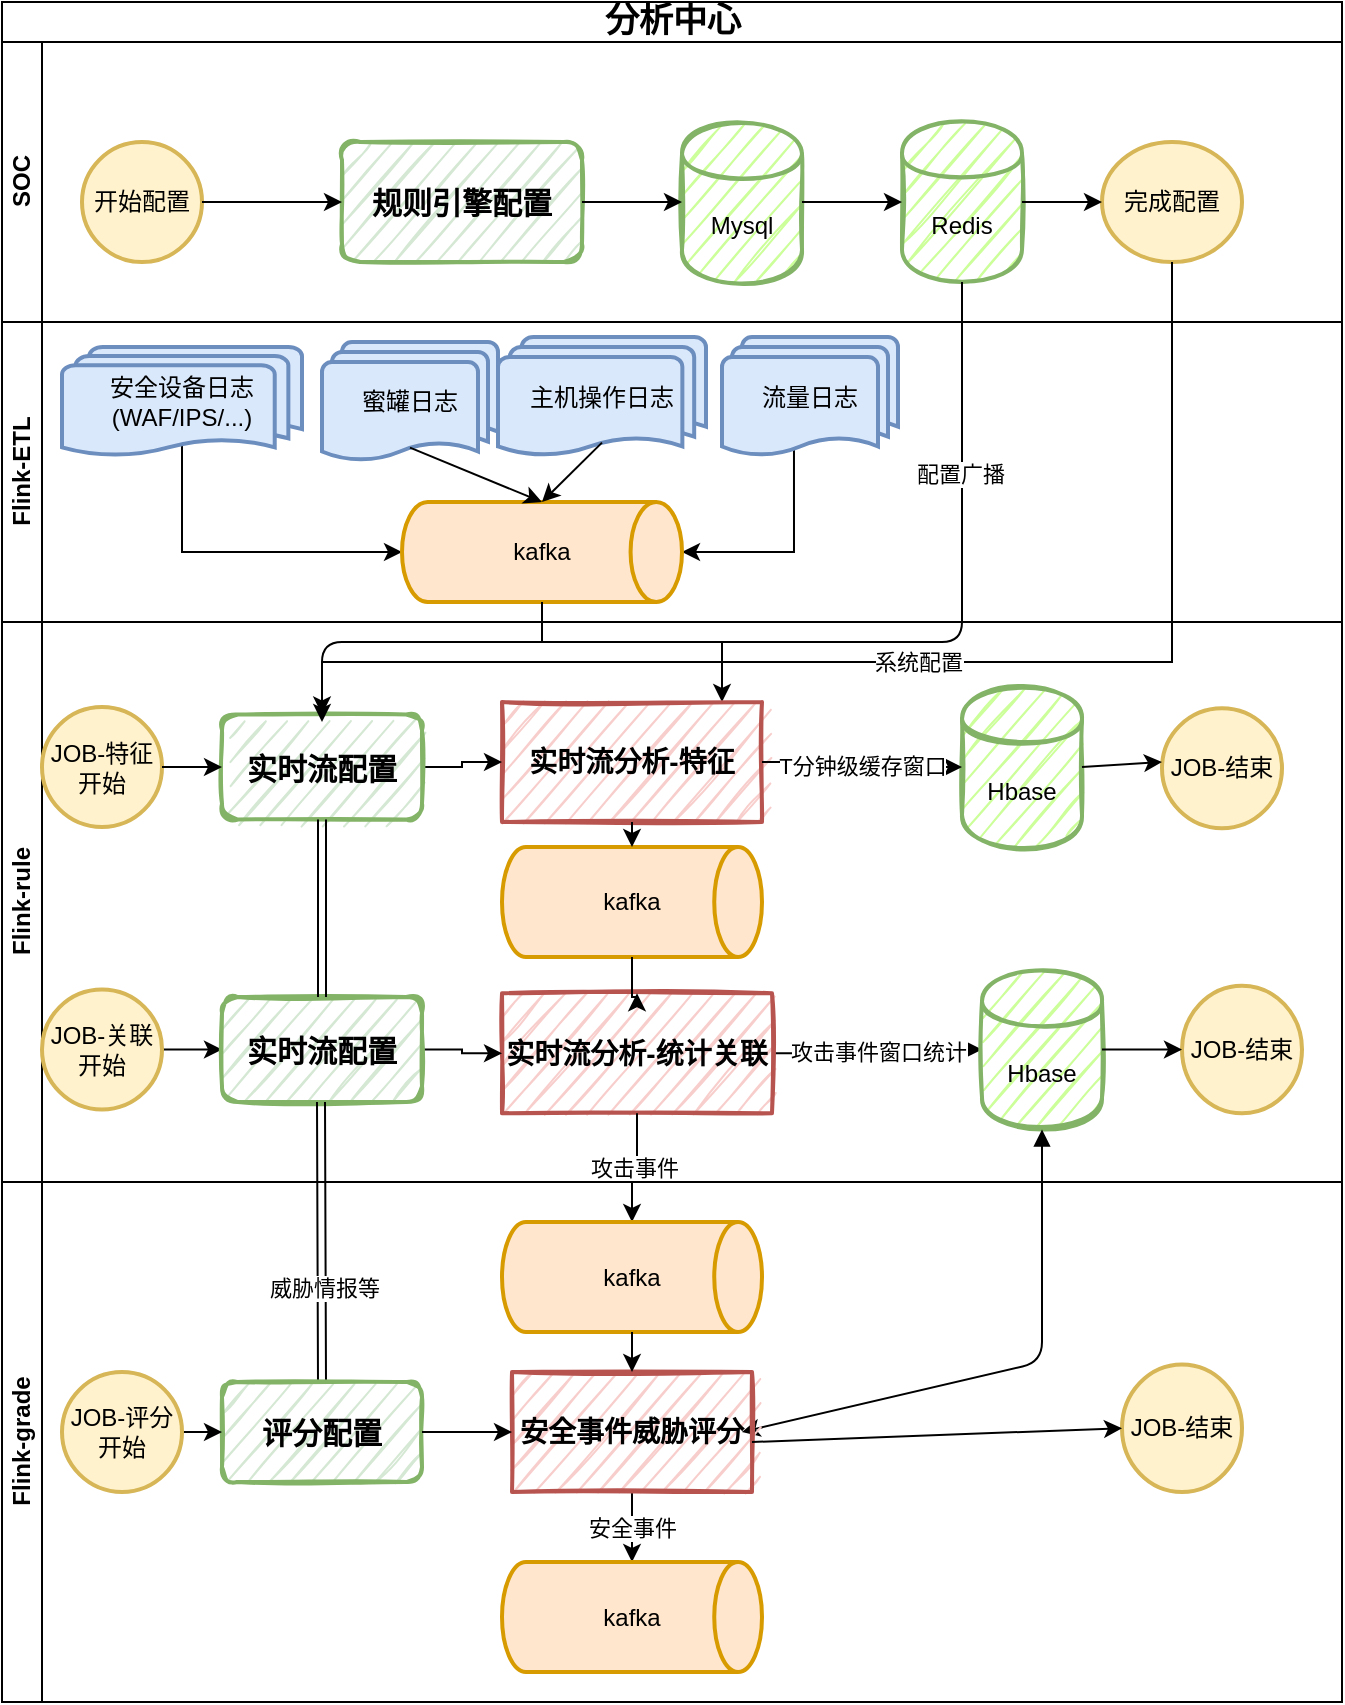 <mxfile version="13.8.6" type="github">
  <diagram id="prtHgNgQTEPvFCAcTncT" name="Page-1">
    <mxGraphModel dx="1422" dy="762" grid="1" gridSize="10" guides="1" tooltips="1" connect="1" arrows="1" fold="1" page="1" pageScale="1" pageWidth="827" pageHeight="1169" math="0" shadow="0">
      <root>
        <mxCell id="0" />
        <mxCell id="1" parent="0" />
        <mxCell id="JIy4gKWHAp-9yZtMN4gZ-5" value="分析中心" style="swimlane;html=1;childLayout=stackLayout;resizeParent=1;resizeParentMax=0;horizontal=1;startSize=20;horizontalStack=0;fontStyle=1;fontSize=17;" parent="1" vertex="1">
          <mxGeometry x="430" y="80" width="670" height="850" as="geometry" />
        </mxCell>
        <mxCell id="JIy4gKWHAp-9yZtMN4gZ-6" value="SOC" style="swimlane;html=1;startSize=20;horizontal=0;" parent="JIy4gKWHAp-9yZtMN4gZ-5" vertex="1">
          <mxGeometry y="20" width="670" height="140" as="geometry" />
        </mxCell>
        <mxCell id="JIy4gKWHAp-9yZtMN4gZ-14" value="开始配置" style="strokeWidth=2;html=1;shape=mxgraph.flowchart.start_2;whiteSpace=wrap;fillColor=#fff2cc;strokeColor=#d6b656;" parent="JIy4gKWHAp-9yZtMN4gZ-6" vertex="1">
          <mxGeometry x="40" y="50" width="60" height="60" as="geometry" />
        </mxCell>
        <mxCell id="JIy4gKWHAp-9yZtMN4gZ-25" value="Mysql" style="shape=cylinder;whiteSpace=wrap;html=1;boundedLbl=1;backgroundOutline=1;strokeWidth=2;strokeColor=#82b366;fillColor=#CCFF99;sketch=1;" parent="JIy4gKWHAp-9yZtMN4gZ-6" vertex="1">
          <mxGeometry x="340" y="40" width="60" height="80" as="geometry" />
        </mxCell>
        <mxCell id="JIy4gKWHAp-9yZtMN4gZ-27" value="Redis" style="shape=cylinder;whiteSpace=wrap;html=1;boundedLbl=1;backgroundOutline=1;strokeWidth=2;strokeColor=#82b366;fillColor=#CCFF99;sketch=1;" parent="JIy4gKWHAp-9yZtMN4gZ-6" vertex="1">
          <mxGeometry x="450" y="40" width="60" height="80" as="geometry" />
        </mxCell>
        <mxCell id="JIy4gKWHAp-9yZtMN4gZ-28" value="" style="edgeStyle=orthogonalEdgeStyle;rounded=0;orthogonalLoop=1;jettySize=auto;html=1;" parent="JIy4gKWHAp-9yZtMN4gZ-6" source="JIy4gKWHAp-9yZtMN4gZ-25" target="JIy4gKWHAp-9yZtMN4gZ-27" edge="1">
          <mxGeometry relative="1" as="geometry" />
        </mxCell>
        <mxCell id="JIy4gKWHAp-9yZtMN4gZ-23" value="规则引擎配置" style="whiteSpace=wrap;html=1;strokeWidth=2;rounded=1;shadow=0;fontSize=15;fontStyle=1;strokeColor=#82b366;fillColor=#d5e8d4;glass=0;sketch=1;" parent="JIy4gKWHAp-9yZtMN4gZ-6" vertex="1">
          <mxGeometry x="170" y="50" width="120" height="60" as="geometry" />
        </mxCell>
        <mxCell id="JIy4gKWHAp-9yZtMN4gZ-24" value="" style="edgeStyle=orthogonalEdgeStyle;rounded=0;orthogonalLoop=1;jettySize=auto;html=1;" parent="JIy4gKWHAp-9yZtMN4gZ-6" source="JIy4gKWHAp-9yZtMN4gZ-14" target="JIy4gKWHAp-9yZtMN4gZ-23" edge="1">
          <mxGeometry relative="1" as="geometry" />
        </mxCell>
        <mxCell id="JIy4gKWHAp-9yZtMN4gZ-26" value="" style="edgeStyle=orthogonalEdgeStyle;rounded=0;orthogonalLoop=1;jettySize=auto;html=1;" parent="JIy4gKWHAp-9yZtMN4gZ-6" source="JIy4gKWHAp-9yZtMN4gZ-23" target="JIy4gKWHAp-9yZtMN4gZ-25" edge="1">
          <mxGeometry relative="1" as="geometry" />
        </mxCell>
        <mxCell id="JIy4gKWHAp-9yZtMN4gZ-29" value="完成配置" style="ellipse;whiteSpace=wrap;html=1;strokeWidth=2;fillColor=#fff2cc;strokeColor=#d6b656;sketch=0;" parent="JIy4gKWHAp-9yZtMN4gZ-6" vertex="1">
          <mxGeometry x="550" y="50" width="70" height="60" as="geometry" />
        </mxCell>
        <mxCell id="JIy4gKWHAp-9yZtMN4gZ-30" value="" style="edgeStyle=orthogonalEdgeStyle;rounded=0;orthogonalLoop=1;jettySize=auto;html=1;" parent="JIy4gKWHAp-9yZtMN4gZ-6" source="JIy4gKWHAp-9yZtMN4gZ-27" target="JIy4gKWHAp-9yZtMN4gZ-29" edge="1">
          <mxGeometry relative="1" as="geometry" />
        </mxCell>
        <mxCell id="JIy4gKWHAp-9yZtMN4gZ-7" value="Flink-ETL" style="swimlane;html=1;startSize=20;horizontal=0;" parent="JIy4gKWHAp-9yZtMN4gZ-5" vertex="1">
          <mxGeometry y="160" width="670" height="150" as="geometry" />
        </mxCell>
        <mxCell id="JIy4gKWHAp-9yZtMN4gZ-43" style="edgeStyle=orthogonalEdgeStyle;rounded=0;orthogonalLoop=1;jettySize=auto;html=1;exitX=0.5;exitY=0.88;exitDx=0;exitDy=0;exitPerimeter=0;entryX=0;entryY=0.5;entryDx=0;entryDy=0;entryPerimeter=0;" parent="JIy4gKWHAp-9yZtMN4gZ-7" source="JIy4gKWHAp-9yZtMN4gZ-31" target="JIy4gKWHAp-9yZtMN4gZ-32" edge="1">
          <mxGeometry relative="1" as="geometry">
            <mxPoint x="170" y="115" as="targetPoint" />
            <Array as="points">
              <mxPoint x="90" y="115" />
            </Array>
          </mxGeometry>
        </mxCell>
        <mxCell id="JIy4gKWHAp-9yZtMN4gZ-31" value="安全设备日志(WAF/IPS/...)" style="strokeWidth=2;html=1;shape=mxgraph.flowchart.multi-document;whiteSpace=wrap;fillColor=#dae8fc;strokeColor=#6c8ebf;" parent="JIy4gKWHAp-9yZtMN4gZ-7" vertex="1">
          <mxGeometry x="30" y="12.5" width="120" height="55" as="geometry" />
        </mxCell>
        <mxCell id="JIy4gKWHAp-9yZtMN4gZ-33" value="蜜罐日志" style="strokeWidth=2;html=1;shape=mxgraph.flowchart.multi-document;whiteSpace=wrap;fillColor=#dae8fc;strokeColor=#6c8ebf;" parent="JIy4gKWHAp-9yZtMN4gZ-7" vertex="1">
          <mxGeometry x="160" y="10" width="88" height="60" as="geometry" />
        </mxCell>
        <mxCell id="JIy4gKWHAp-9yZtMN4gZ-34" value="主机操作日志" style="strokeWidth=2;html=1;shape=mxgraph.flowchart.multi-document;whiteSpace=wrap;fillColor=#dae8fc;strokeColor=#6c8ebf;" parent="JIy4gKWHAp-9yZtMN4gZ-7" vertex="1">
          <mxGeometry x="248" y="7.5" width="104" height="60" as="geometry" />
        </mxCell>
        <mxCell id="JIy4gKWHAp-9yZtMN4gZ-47" style="edgeStyle=orthogonalEdgeStyle;rounded=0;orthogonalLoop=1;jettySize=auto;html=1;entryX=1;entryY=0.5;entryDx=0;entryDy=0;entryPerimeter=0;exitX=0.409;exitY=0.917;exitDx=0;exitDy=0;exitPerimeter=0;" parent="JIy4gKWHAp-9yZtMN4gZ-7" source="JIy4gKWHAp-9yZtMN4gZ-35" target="JIy4gKWHAp-9yZtMN4gZ-32" edge="1">
          <mxGeometry relative="1" as="geometry">
            <Array as="points">
              <mxPoint x="396" y="115" />
            </Array>
          </mxGeometry>
        </mxCell>
        <mxCell id="JIy4gKWHAp-9yZtMN4gZ-35" value="流量日志" style="strokeWidth=2;html=1;shape=mxgraph.flowchart.multi-document;whiteSpace=wrap;fillColor=#dae8fc;strokeColor=#6c8ebf;" parent="JIy4gKWHAp-9yZtMN4gZ-7" vertex="1">
          <mxGeometry x="360" y="7.5" width="88" height="60" as="geometry" />
        </mxCell>
        <mxCell id="JIy4gKWHAp-9yZtMN4gZ-32" value="kafka" style="strokeWidth=2;html=1;shape=mxgraph.flowchart.direct_data;whiteSpace=wrap;fillColor=#ffe6cc;strokeColor=#d79b00;labelBackgroundColor=none;shadow=0;sketch=0;" parent="JIy4gKWHAp-9yZtMN4gZ-7" vertex="1">
          <mxGeometry x="200" y="90" width="140" height="50" as="geometry" />
        </mxCell>
        <mxCell id="JIy4gKWHAp-9yZtMN4gZ-45" value="" style="endArrow=classic;html=1;exitX=0.5;exitY=0.88;exitDx=0;exitDy=0;exitPerimeter=0;entryX=0.5;entryY=0;entryDx=0;entryDy=0;entryPerimeter=0;" parent="JIy4gKWHAp-9yZtMN4gZ-7" source="JIy4gKWHAp-9yZtMN4gZ-33" target="JIy4gKWHAp-9yZtMN4gZ-32" edge="1">
          <mxGeometry width="50" height="50" relative="1" as="geometry">
            <mxPoint x="230" y="110" as="sourcePoint" />
            <mxPoint x="280" y="60" as="targetPoint" />
          </mxGeometry>
        </mxCell>
        <mxCell id="JIy4gKWHAp-9yZtMN4gZ-46" value="" style="endArrow=classic;html=1;exitX=0.5;exitY=0.88;exitDx=0;exitDy=0;exitPerimeter=0;entryX=0.5;entryY=0;entryDx=0;entryDy=0;entryPerimeter=0;" parent="JIy4gKWHAp-9yZtMN4gZ-7" source="JIy4gKWHAp-9yZtMN4gZ-34" target="JIy4gKWHAp-9yZtMN4gZ-32" edge="1">
          <mxGeometry width="50" height="50" relative="1" as="geometry">
            <mxPoint x="380" y="150" as="sourcePoint" />
            <mxPoint x="250" y="80" as="targetPoint" />
          </mxGeometry>
        </mxCell>
        <mxCell id="JIy4gKWHAp-9yZtMN4gZ-50" value="" style="edgeStyle=orthogonalEdgeStyle;rounded=0;orthogonalLoop=1;jettySize=auto;html=1;" parent="JIy4gKWHAp-9yZtMN4gZ-5" source="JIy4gKWHAp-9yZtMN4gZ-32" target="JIy4gKWHAp-9yZtMN4gZ-49" edge="1">
          <mxGeometry relative="1" as="geometry">
            <Array as="points">
              <mxPoint x="270" y="320" />
              <mxPoint x="360" y="320" />
            </Array>
          </mxGeometry>
        </mxCell>
        <mxCell id="JIy4gKWHAp-9yZtMN4gZ-54" value="" style="endArrow=classic;html=1;exitX=0.5;exitY=1;exitDx=0;exitDy=0;entryX=0.5;entryY=0;entryDx=0;entryDy=0;" parent="JIy4gKWHAp-9yZtMN4gZ-5" source="JIy4gKWHAp-9yZtMN4gZ-27" target="JIy4gKWHAp-9yZtMN4gZ-56" edge="1">
          <mxGeometry width="50" height="50" relative="1" as="geometry">
            <mxPoint x="490" y="270" as="sourcePoint" />
            <mxPoint x="160" y="350" as="targetPoint" />
            <Array as="points">
              <mxPoint x="480" y="320" />
              <mxPoint x="160" y="320" />
            </Array>
          </mxGeometry>
        </mxCell>
        <mxCell id="JIy4gKWHAp-9yZtMN4gZ-55" value="配置广播" style="edgeLabel;html=1;align=center;verticalAlign=middle;resizable=0;points=[];" parent="JIy4gKWHAp-9yZtMN4gZ-54" vertex="1" connectable="0">
          <mxGeometry x="-0.642" y="-1" relative="1" as="geometry">
            <mxPoint as="offset" />
          </mxGeometry>
        </mxCell>
        <mxCell id="JIy4gKWHAp-9yZtMN4gZ-8" value="Flink-rule" style="swimlane;html=1;startSize=20;horizontal=0;" parent="JIy4gKWHAp-9yZtMN4gZ-5" vertex="1">
          <mxGeometry y="310" width="670" height="280" as="geometry" />
        </mxCell>
        <mxCell id="JIy4gKWHAp-9yZtMN4gZ-49" value="实时流分析-特征" style="whiteSpace=wrap;html=1;strokeWidth=2;fillColor=#f8cecc;strokeColor=#b85450;sketch=1;fontStyle=1;fontSize=14;" parent="JIy4gKWHAp-9yZtMN4gZ-8" vertex="1">
          <mxGeometry x="250" y="40" width="130" height="60" as="geometry" />
        </mxCell>
        <mxCell id="JIy4gKWHAp-9yZtMN4gZ-51" value="Hbase" style="shape=cylinder;whiteSpace=wrap;html=1;boundedLbl=1;backgroundOutline=1;strokeWidth=2;strokeColor=#82b366;fillColor=#CCFF99;sketch=1;" parent="JIy4gKWHAp-9yZtMN4gZ-8" vertex="1">
          <mxGeometry x="480" y="32.5" width="60" height="80" as="geometry" />
        </mxCell>
        <mxCell id="JIy4gKWHAp-9yZtMN4gZ-52" value="T分钟级缓存窗口" style="edgeStyle=orthogonalEdgeStyle;rounded=0;orthogonalLoop=1;jettySize=auto;html=1;" parent="JIy4gKWHAp-9yZtMN4gZ-8" source="JIy4gKWHAp-9yZtMN4gZ-49" target="JIy4gKWHAp-9yZtMN4gZ-51" edge="1">
          <mxGeometry relative="1" as="geometry" />
        </mxCell>
        <mxCell id="JIy4gKWHAp-9yZtMN4gZ-53" value="JOB-特征开始" style="strokeWidth=2;html=1;shape=mxgraph.flowchart.start_2;whiteSpace=wrap;fillColor=#fff2cc;strokeColor=#d6b656;" parent="JIy4gKWHAp-9yZtMN4gZ-8" vertex="1">
          <mxGeometry x="20" y="42.5" width="60" height="60" as="geometry" />
        </mxCell>
        <mxCell id="JIy4gKWHAp-9yZtMN4gZ-59" style="edgeStyle=orthogonalEdgeStyle;rounded=0;orthogonalLoop=1;jettySize=auto;html=1;" parent="JIy4gKWHAp-9yZtMN4gZ-8" source="JIy4gKWHAp-9yZtMN4gZ-56" target="JIy4gKWHAp-9yZtMN4gZ-49" edge="1">
          <mxGeometry relative="1" as="geometry" />
        </mxCell>
        <mxCell id="JIy4gKWHAp-9yZtMN4gZ-56" value="实时流配置" style="whiteSpace=wrap;html=1;strokeWidth=2;fillColor=#d5e8d4;strokeColor=#82b366;rounded=1;shadow=0;glass=0;sketch=1;fontSize=15;fontStyle=1" parent="JIy4gKWHAp-9yZtMN4gZ-8" vertex="1">
          <mxGeometry x="110" y="46.25" width="100" height="52.5" as="geometry" />
        </mxCell>
        <mxCell id="JIy4gKWHAp-9yZtMN4gZ-57" value="" style="edgeStyle=orthogonalEdgeStyle;rounded=0;orthogonalLoop=1;jettySize=auto;html=1;" parent="JIy4gKWHAp-9yZtMN4gZ-8" source="JIy4gKWHAp-9yZtMN4gZ-53" target="JIy4gKWHAp-9yZtMN4gZ-56" edge="1">
          <mxGeometry relative="1" as="geometry" />
        </mxCell>
        <mxCell id="JIy4gKWHAp-9yZtMN4gZ-62" value="kafka" style="strokeWidth=2;html=1;shape=mxgraph.flowchart.direct_data;whiteSpace=wrap;fillColor=#ffe6cc;strokeColor=#d79b00;labelBackgroundColor=none;shadow=0;sketch=0;" parent="JIy4gKWHAp-9yZtMN4gZ-8" vertex="1">
          <mxGeometry x="250" y="112.5" width="130" height="55" as="geometry" />
        </mxCell>
        <mxCell id="JIy4gKWHAp-9yZtMN4gZ-63" value="" style="endArrow=classic;html=1;exitX=0.5;exitY=1;exitDx=0;exitDy=0;" parent="JIy4gKWHAp-9yZtMN4gZ-8" source="JIy4gKWHAp-9yZtMN4gZ-49" target="JIy4gKWHAp-9yZtMN4gZ-62" edge="1">
          <mxGeometry width="50" height="50" relative="1" as="geometry">
            <mxPoint x="310" y="185" as="sourcePoint" />
            <mxPoint x="360" y="135" as="targetPoint" />
            <Array as="points" />
          </mxGeometry>
        </mxCell>
        <mxCell id="JIy4gKWHAp-9yZtMN4gZ-80" value="攻击事件窗口统计" style="edgeStyle=orthogonalEdgeStyle;rounded=0;orthogonalLoop=1;jettySize=auto;html=1;entryX=0;entryY=0.5;entryDx=0;entryDy=0;" parent="JIy4gKWHAp-9yZtMN4gZ-8" source="JIy4gKWHAp-9yZtMN4gZ-65" target="JIy4gKWHAp-9yZtMN4gZ-79" edge="1">
          <mxGeometry relative="1" as="geometry" />
        </mxCell>
        <mxCell id="JIy4gKWHAp-9yZtMN4gZ-65" value="实时流分析-统计关联" style="whiteSpace=wrap;html=1;strokeWidth=2;sketch=1;fontSize=14;fontStyle=1;strokeColor=#b85450;fillColor=#f8cecc;" parent="JIy4gKWHAp-9yZtMN4gZ-8" vertex="1">
          <mxGeometry x="250" y="185.63" width="135" height="60" as="geometry" />
        </mxCell>
        <mxCell id="JIy4gKWHAp-9yZtMN4gZ-66" value="" style="edgeStyle=orthogonalEdgeStyle;rounded=0;orthogonalLoop=1;jettySize=auto;html=1;" parent="JIy4gKWHAp-9yZtMN4gZ-8" source="JIy4gKWHAp-9yZtMN4gZ-62" target="JIy4gKWHAp-9yZtMN4gZ-65" edge="1">
          <mxGeometry relative="1" as="geometry" />
        </mxCell>
        <mxCell id="JIy4gKWHAp-9yZtMN4gZ-68" value="JOB-结束" style="strokeWidth=2;html=1;shape=mxgraph.flowchart.start_2;whiteSpace=wrap;fillColor=#fff2cc;strokeColor=#d6b656;" parent="JIy4gKWHAp-9yZtMN4gZ-8" vertex="1">
          <mxGeometry x="580" y="43.13" width="60" height="60" as="geometry" />
        </mxCell>
        <mxCell id="JIy4gKWHAp-9yZtMN4gZ-69" value="" style="endArrow=classic;html=1;exitX=1;exitY=0.5;exitDx=0;exitDy=0;" parent="JIy4gKWHAp-9yZtMN4gZ-8" source="JIy4gKWHAp-9yZtMN4gZ-51" edge="1">
          <mxGeometry width="50" height="50" relative="1" as="geometry">
            <mxPoint x="550" y="120" as="sourcePoint" />
            <mxPoint x="580" y="70" as="targetPoint" />
          </mxGeometry>
        </mxCell>
        <mxCell id="JIy4gKWHAp-9yZtMN4gZ-72" style="edgeStyle=orthogonalEdgeStyle;rounded=0;orthogonalLoop=1;jettySize=auto;html=1;exitX=1;exitY=0.5;exitDx=0;exitDy=0;exitPerimeter=0;entryX=0;entryY=0.5;entryDx=0;entryDy=0;" parent="JIy4gKWHAp-9yZtMN4gZ-8" source="JIy4gKWHAp-9yZtMN4gZ-70" target="JIy4gKWHAp-9yZtMN4gZ-71" edge="1">
          <mxGeometry relative="1" as="geometry" />
        </mxCell>
        <mxCell id="JIy4gKWHAp-9yZtMN4gZ-70" value="JOB-关联开始" style="strokeWidth=2;html=1;shape=mxgraph.flowchart.start_2;whiteSpace=wrap;fillColor=#fff2cc;strokeColor=#d6b656;" parent="JIy4gKWHAp-9yZtMN4gZ-8" vertex="1">
          <mxGeometry x="20" y="183.75" width="60" height="60" as="geometry" />
        </mxCell>
        <mxCell id="JIy4gKWHAp-9yZtMN4gZ-76" style="edgeStyle=orthogonalEdgeStyle;rounded=0;orthogonalLoop=1;jettySize=auto;html=1;entryX=0;entryY=0.5;entryDx=0;entryDy=0;" parent="JIy4gKWHAp-9yZtMN4gZ-8" source="JIy4gKWHAp-9yZtMN4gZ-71" target="JIy4gKWHAp-9yZtMN4gZ-65" edge="1">
          <mxGeometry relative="1" as="geometry" />
        </mxCell>
        <mxCell id="JIy4gKWHAp-9yZtMN4gZ-71" value="实时流配置" style="whiteSpace=wrap;html=1;strokeWidth=2;rounded=1;shadow=0;strokeColor=#82b366;fillColor=#d5e8d4;glass=0;sketch=1;fontSize=15;fontStyle=1;" parent="JIy4gKWHAp-9yZtMN4gZ-8" vertex="1">
          <mxGeometry x="110" y="187.5" width="100" height="52.5" as="geometry" />
        </mxCell>
        <mxCell id="JIy4gKWHAp-9yZtMN4gZ-74" value="" style="endArrow=classic;html=1;shape=link;entryX=0.5;entryY=1;entryDx=0;entryDy=0;exitX=0.5;exitY=0;exitDx=0;exitDy=0;" parent="JIy4gKWHAp-9yZtMN4gZ-8" source="JIy4gKWHAp-9yZtMN4gZ-71" target="JIy4gKWHAp-9yZtMN4gZ-56" edge="1">
          <mxGeometry width="50" height="50" relative="1" as="geometry">
            <mxPoint x="140" y="290" as="sourcePoint" />
            <mxPoint x="190" y="240" as="targetPoint" />
          </mxGeometry>
        </mxCell>
        <mxCell id="JIy4gKWHAp-9yZtMN4gZ-79" value="Hbase" style="shape=cylinder;whiteSpace=wrap;html=1;boundedLbl=1;backgroundOutline=1;strokeWidth=2;strokeColor=#82b366;fillColor=#CCFF99;sketch=1;" parent="JIy4gKWHAp-9yZtMN4gZ-8" vertex="1">
          <mxGeometry x="490" y="173.75" width="60" height="80" as="geometry" />
        </mxCell>
        <mxCell id="JIy4gKWHAp-9yZtMN4gZ-81" value="JOB-结束" style="ellipse;whiteSpace=wrap;html=1;strokeWidth=2;fillColor=#fff2cc;strokeColor=#d6b656;" parent="JIy4gKWHAp-9yZtMN4gZ-8" vertex="1">
          <mxGeometry x="590" y="181.88" width="60" height="63.75" as="geometry" />
        </mxCell>
        <mxCell id="JIy4gKWHAp-9yZtMN4gZ-82" value="" style="edgeStyle=orthogonalEdgeStyle;rounded=0;orthogonalLoop=1;jettySize=auto;html=1;" parent="JIy4gKWHAp-9yZtMN4gZ-8" source="JIy4gKWHAp-9yZtMN4gZ-79" target="JIy4gKWHAp-9yZtMN4gZ-81" edge="1">
          <mxGeometry relative="1" as="geometry" />
        </mxCell>
        <mxCell id="XYKhYuhxRQH_qnIDdxvk-4" value="" style="endArrow=classic;html=1;shape=link;entryX=0.5;entryY=1;entryDx=0;entryDy=0;exitX=0.5;exitY=0;exitDx=0;exitDy=0;" edge="1" parent="JIy4gKWHAp-9yZtMN4gZ-8" source="XYKhYuhxRQH_qnIDdxvk-2">
          <mxGeometry width="50" height="50" relative="1" as="geometry">
            <mxPoint x="159.5" y="328.75" as="sourcePoint" />
            <mxPoint x="159.5" y="240" as="targetPoint" />
          </mxGeometry>
        </mxCell>
        <mxCell id="XYKhYuhxRQH_qnIDdxvk-9" value="威胁情报等" style="edgeLabel;html=1;align=center;verticalAlign=middle;resizable=0;points=[];" vertex="1" connectable="0" parent="XYKhYuhxRQH_qnIDdxvk-4">
          <mxGeometry x="-0.329" y="-1" relative="1" as="geometry">
            <mxPoint as="offset" />
          </mxGeometry>
        </mxCell>
        <mxCell id="JIy4gKWHAp-9yZtMN4gZ-78" value="攻击事件" style="edgeStyle=orthogonalEdgeStyle;rounded=0;orthogonalLoop=1;jettySize=auto;html=1;" parent="JIy4gKWHAp-9yZtMN4gZ-5" source="JIy4gKWHAp-9yZtMN4gZ-65" target="JIy4gKWHAp-9yZtMN4gZ-77" edge="1">
          <mxGeometry relative="1" as="geometry" />
        </mxCell>
        <mxCell id="XYKhYuhxRQH_qnIDdxvk-10" style="rounded=1;orthogonalLoop=1;jettySize=auto;html=1;exitX=0.5;exitY=1;exitDx=0;exitDy=0;startArrow=block;startFill=1;entryX=0.958;entryY=0.5;entryDx=0;entryDy=0;entryPerimeter=0;" edge="1" parent="JIy4gKWHAp-9yZtMN4gZ-5" source="JIy4gKWHAp-9yZtMN4gZ-79" target="XYKhYuhxRQH_qnIDdxvk-6">
          <mxGeometry relative="1" as="geometry">
            <mxPoint x="490" y="660" as="targetPoint" />
            <Array as="points">
              <mxPoint x="520" y="680" />
            </Array>
          </mxGeometry>
        </mxCell>
        <mxCell id="JIy4gKWHAp-9yZtMN4gZ-13" value="Flink-grade" style="swimlane;html=1;startSize=20;horizontal=0;" parent="JIy4gKWHAp-9yZtMN4gZ-5" vertex="1">
          <mxGeometry y="590" width="670" height="260" as="geometry" />
        </mxCell>
        <mxCell id="JIy4gKWHAp-9yZtMN4gZ-77" value="kafka" style="strokeWidth=2;html=1;shape=mxgraph.flowchart.direct_data;whiteSpace=wrap;fillColor=#ffe6cc;strokeColor=#d79b00;labelBackgroundColor=none;shadow=0;sketch=0;" parent="JIy4gKWHAp-9yZtMN4gZ-13" vertex="1">
          <mxGeometry x="250" y="20" width="130" height="55" as="geometry" />
        </mxCell>
        <mxCell id="XYKhYuhxRQH_qnIDdxvk-2" value="评分配置" style="whiteSpace=wrap;html=1;strokeWidth=2;rounded=1;shadow=0;strokeColor=#82b366;fillColor=#d5e8d4;glass=0;sketch=1;fontSize=15;fontStyle=1;" vertex="1" parent="JIy4gKWHAp-9yZtMN4gZ-13">
          <mxGeometry x="110" y="100" width="100" height="50" as="geometry" />
        </mxCell>
        <mxCell id="XYKhYuhxRQH_qnIDdxvk-12" value="安全事件" style="edgeStyle=orthogonalEdgeStyle;rounded=0;orthogonalLoop=1;jettySize=auto;html=1;" edge="1" parent="JIy4gKWHAp-9yZtMN4gZ-13" source="XYKhYuhxRQH_qnIDdxvk-6" target="XYKhYuhxRQH_qnIDdxvk-11">
          <mxGeometry relative="1" as="geometry" />
        </mxCell>
        <mxCell id="XYKhYuhxRQH_qnIDdxvk-6" value="安全事件威胁评分" style="whiteSpace=wrap;html=1;strokeWidth=2;fontSize=14;fontStyle=1;strokeColor=#b85450;fillColor=#f8cecc;sketch=1;" vertex="1" parent="JIy4gKWHAp-9yZtMN4gZ-13">
          <mxGeometry x="255" y="95" width="120" height="60" as="geometry" />
        </mxCell>
        <mxCell id="XYKhYuhxRQH_qnIDdxvk-7" value="" style="edgeStyle=orthogonalEdgeStyle;rounded=0;orthogonalLoop=1;jettySize=auto;html=1;" edge="1" parent="JIy4gKWHAp-9yZtMN4gZ-13" source="XYKhYuhxRQH_qnIDdxvk-2" target="XYKhYuhxRQH_qnIDdxvk-6">
          <mxGeometry relative="1" as="geometry" />
        </mxCell>
        <mxCell id="XYKhYuhxRQH_qnIDdxvk-8" value="" style="endArrow=classic;html=1;exitX=0.5;exitY=1;exitDx=0;exitDy=0;exitPerimeter=0;entryX=0.5;entryY=0;entryDx=0;entryDy=0;" edge="1" parent="JIy4gKWHAp-9yZtMN4gZ-13" source="JIy4gKWHAp-9yZtMN4gZ-77" target="XYKhYuhxRQH_qnIDdxvk-6">
          <mxGeometry width="50" height="50" relative="1" as="geometry">
            <mxPoint x="460" y="170" as="sourcePoint" />
            <mxPoint x="510" y="120" as="targetPoint" />
          </mxGeometry>
        </mxCell>
        <mxCell id="XYKhYuhxRQH_qnIDdxvk-11" value="kafka" style="strokeWidth=2;html=1;shape=mxgraph.flowchart.direct_data;whiteSpace=wrap;fillColor=#ffe6cc;strokeColor=#d79b00;labelBackgroundColor=none;shadow=0;sketch=0;" vertex="1" parent="JIy4gKWHAp-9yZtMN4gZ-13">
          <mxGeometry x="250" y="190" width="130" height="55" as="geometry" />
        </mxCell>
        <mxCell id="XYKhYuhxRQH_qnIDdxvk-16" value="JOB-结束" style="ellipse;whiteSpace=wrap;html=1;strokeWidth=2;fillColor=#fff2cc;strokeColor=#d6b656;" vertex="1" parent="JIy4gKWHAp-9yZtMN4gZ-13">
          <mxGeometry x="560" y="91.25" width="60" height="63.75" as="geometry" />
        </mxCell>
        <mxCell id="XYKhYuhxRQH_qnIDdxvk-17" value="" style="endArrow=classic;html=1;strokeColor=#000000;entryX=0;entryY=0.5;entryDx=0;entryDy=0;" edge="1" parent="JIy4gKWHAp-9yZtMN4gZ-13" target="XYKhYuhxRQH_qnIDdxvk-16">
          <mxGeometry width="50" height="50" relative="1" as="geometry">
            <mxPoint x="375" y="130" as="sourcePoint" />
            <mxPoint x="425" y="80" as="targetPoint" />
          </mxGeometry>
        </mxCell>
        <mxCell id="XYKhYuhxRQH_qnIDdxvk-18" style="edgeStyle=none;rounded=1;orthogonalLoop=1;jettySize=auto;html=1;entryX=0;entryY=0.5;entryDx=0;entryDy=0;startArrow=none;startFill=0;strokeColor=#000000;endArrow=classic;endFill=1;" edge="1" parent="JIy4gKWHAp-9yZtMN4gZ-13" source="XYKhYuhxRQH_qnIDdxvk-1" target="XYKhYuhxRQH_qnIDdxvk-2">
          <mxGeometry relative="1" as="geometry" />
        </mxCell>
        <mxCell id="XYKhYuhxRQH_qnIDdxvk-1" value="JOB-评分开始" style="strokeWidth=2;html=1;shape=mxgraph.flowchart.start_2;whiteSpace=wrap;fillColor=#fff2cc;strokeColor=#d6b656;" vertex="1" parent="JIy4gKWHAp-9yZtMN4gZ-13">
          <mxGeometry x="30" y="95" width="60" height="60" as="geometry" />
        </mxCell>
        <mxCell id="JIy4gKWHAp-9yZtMN4gZ-58" value="系统配置" style="edgeStyle=orthogonalEdgeStyle;rounded=0;orthogonalLoop=1;jettySize=auto;html=1;" parent="1" source="JIy4gKWHAp-9yZtMN4gZ-29" edge="1">
          <mxGeometry relative="1" as="geometry">
            <mxPoint x="590" y="440" as="targetPoint" />
            <Array as="points">
              <mxPoint x="1015" y="410" />
              <mxPoint x="590" y="410" />
            </Array>
          </mxGeometry>
        </mxCell>
      </root>
    </mxGraphModel>
  </diagram>
</mxfile>
